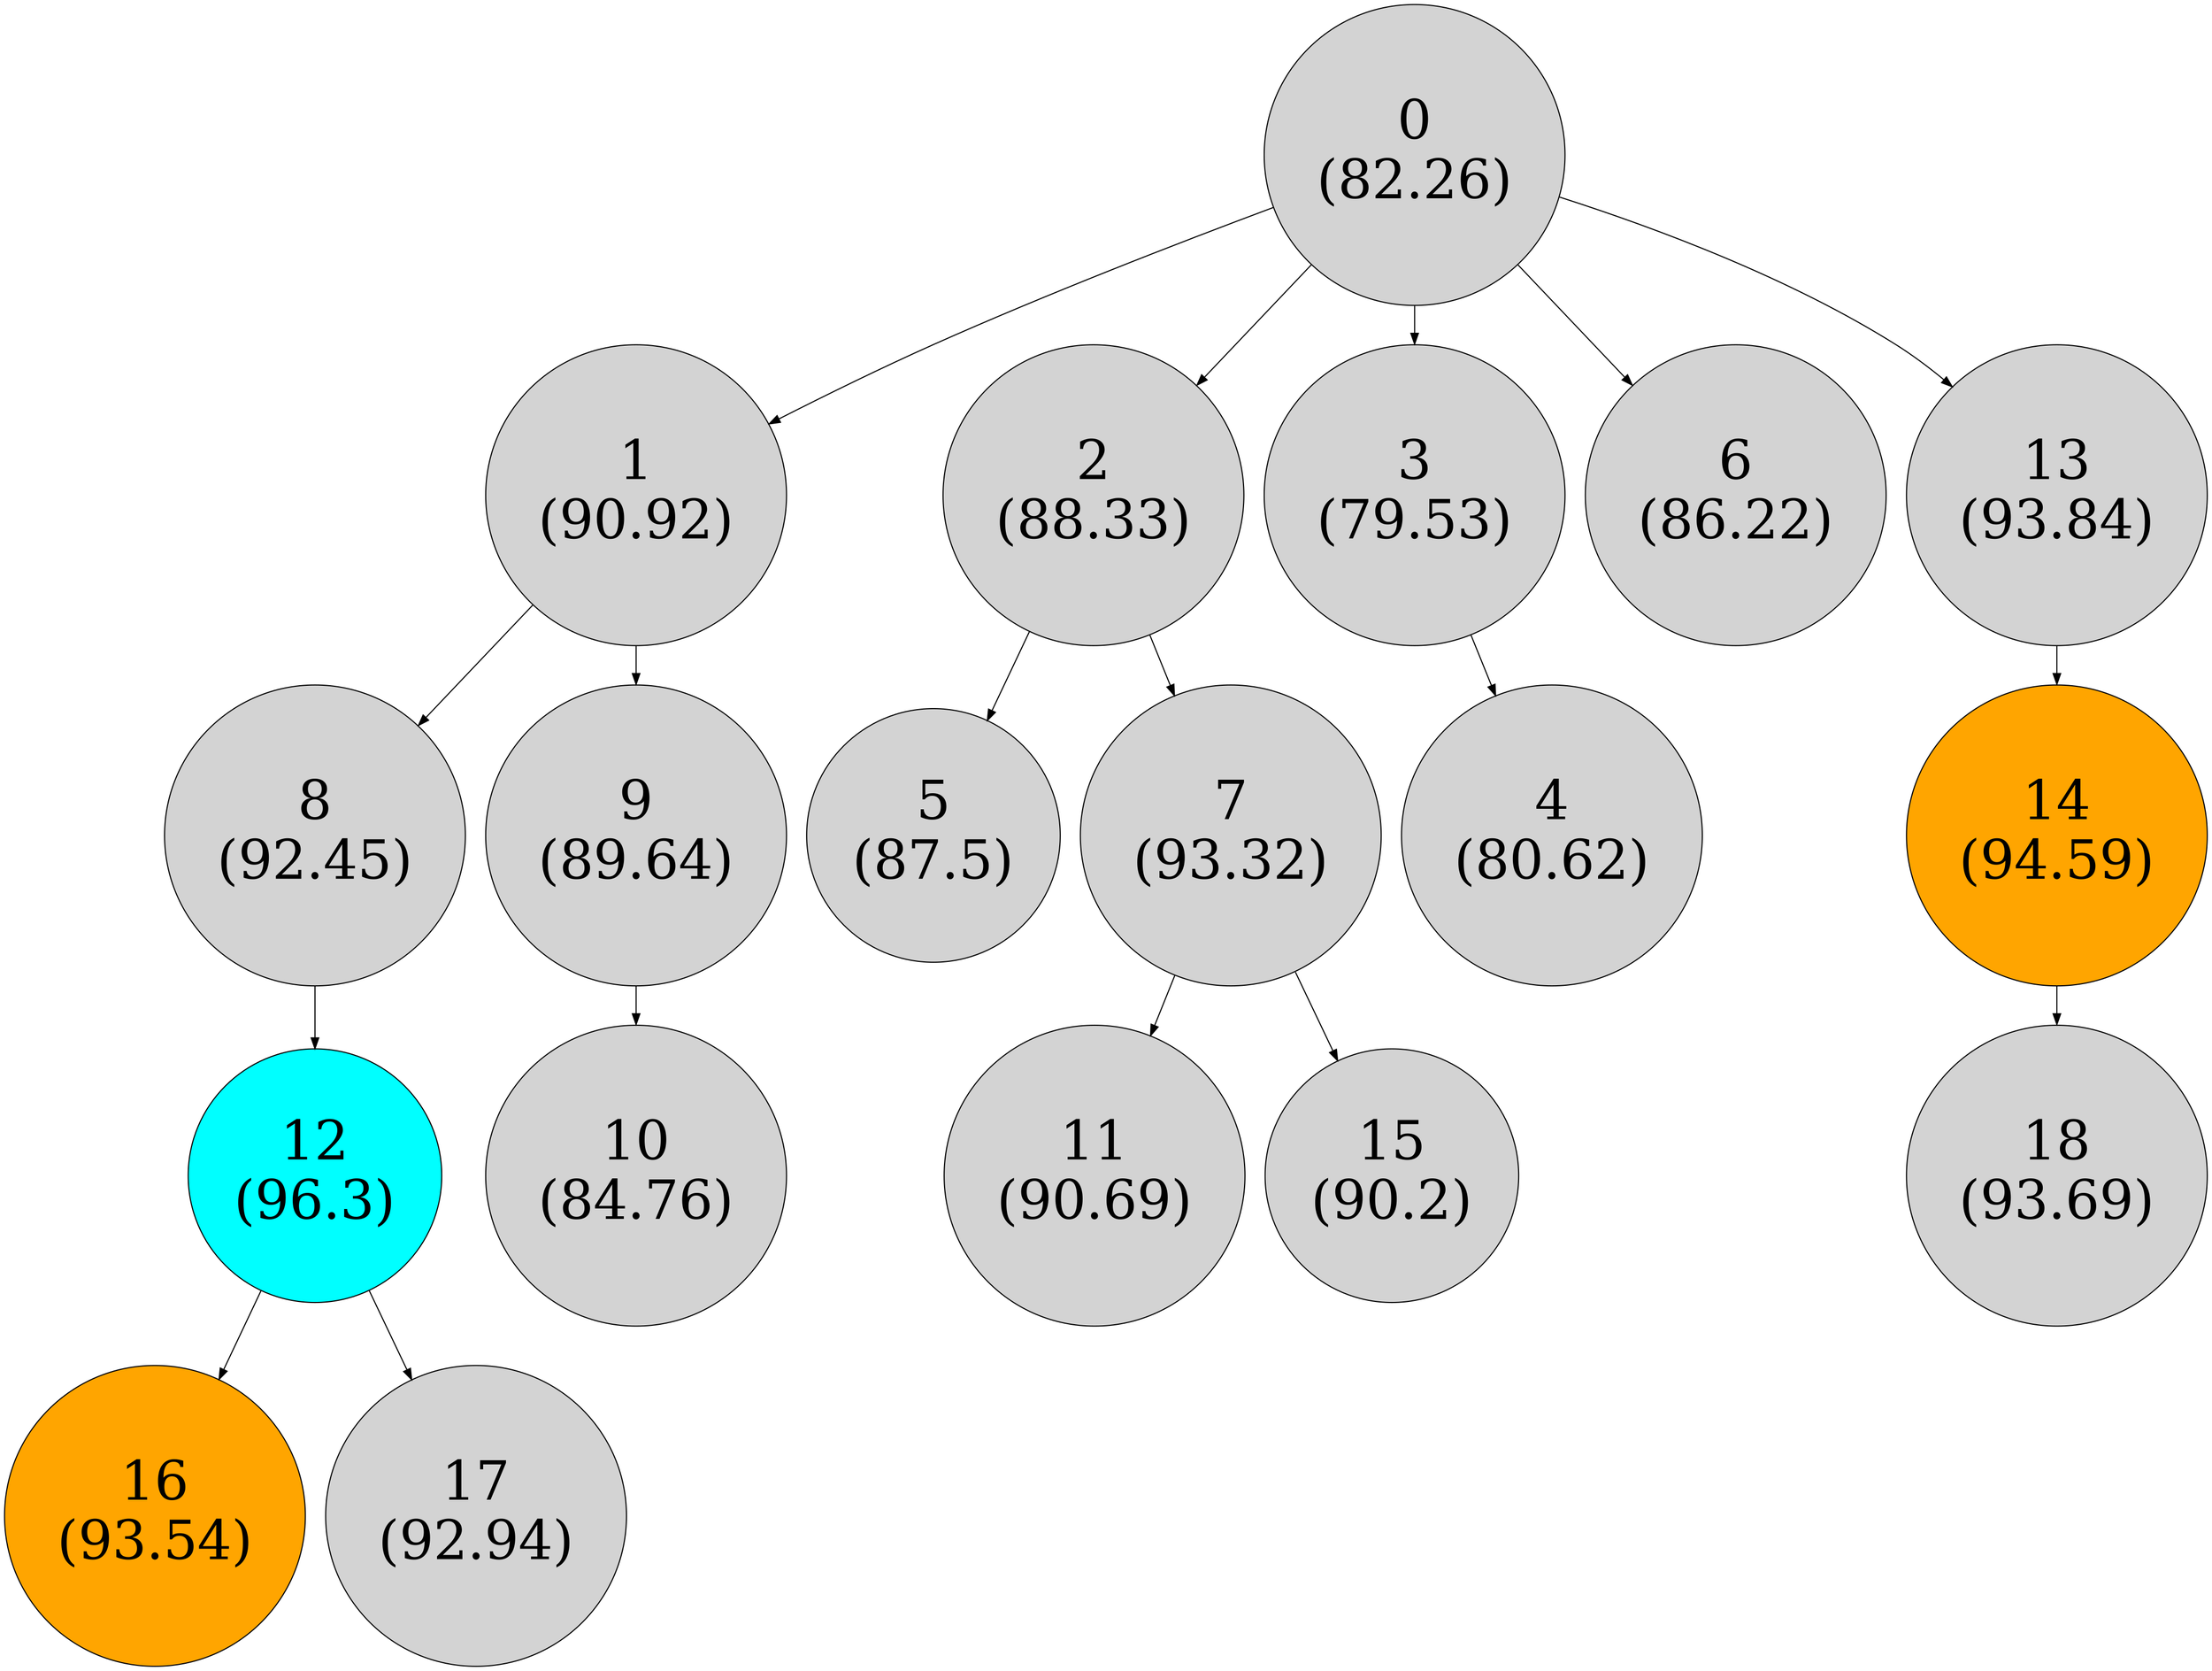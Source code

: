 digraph G {
    node [style=filled, shape=circle, fontsize=50];
    0 [label="0\n(82.26)"];
    1 [label="1\n(90.92)"];
    2 [label="2\n(88.33)"];
    3 [label="3\n(79.53)"];
    4 [label="4\n(80.62)"];
    5 [label="5\n(87.5)"];
    6 [label="6\n(86.22)"];
    7 [label="7\n(93.32)"];
    8 [label="8\n(92.45)"];
    9 [label="9\n(89.64)"];
    10 [label="10\n(84.76)"];
    11 [label="11\n(90.69)"];
    12 [label="12\n(96.3)", fillcolor=cyan, fontcolor=black];
    13 [label="13\n(93.84)"];
    14 [label="14\n(94.59)", fillcolor=orange, fontcolor=black];
    15 [label="15\n(90.2)"];
    16 [label="16\n(93.54)", fillcolor=orange, fontcolor=black];
    17 [label="17\n(92.94)"];
    18 [label="18\n(93.69)"];
    0 -> 1;
    0 -> 2;
    0 -> 3;
    3 -> 4;
    2 -> 5;
    0 -> 6;
    2 -> 7;
    1 -> 8;
    1 -> 9;
    9 -> 10;
    7 -> 11;
    8 -> 12;
    0 -> 13;
    13 -> 14;
    7 -> 15;
    12 -> 16;
    12 -> 17;
    14 -> 18;
}